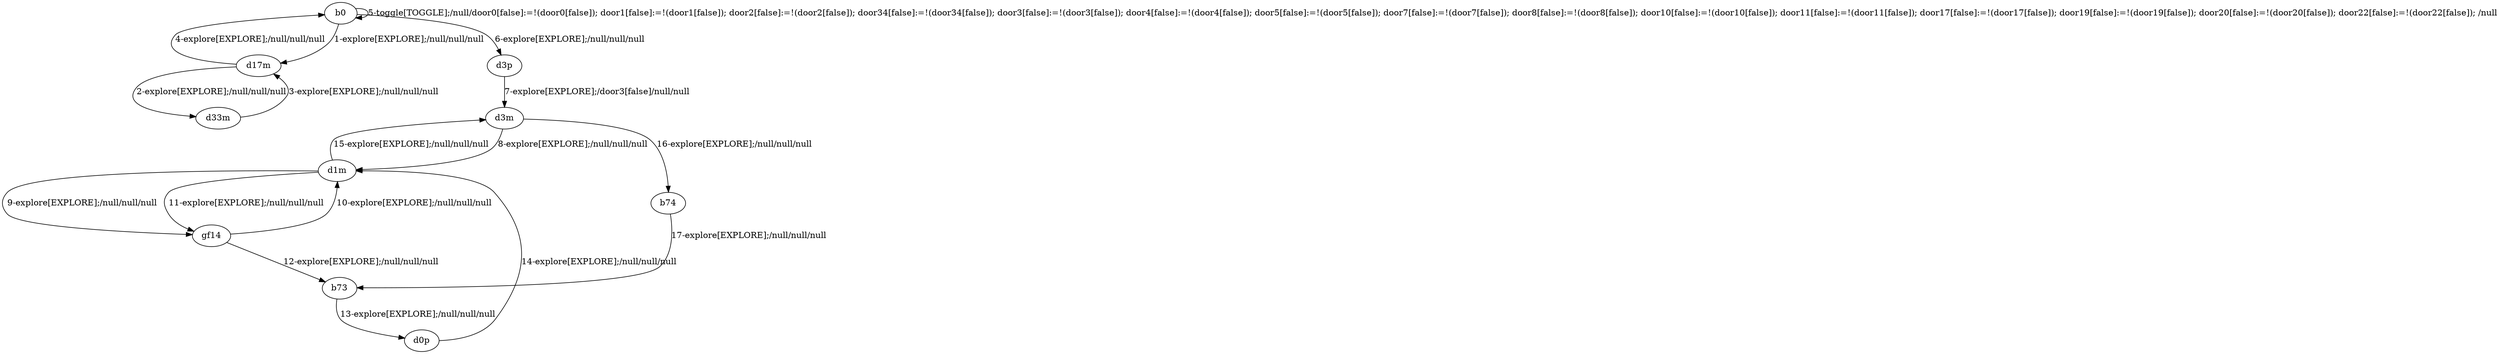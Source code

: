 # Total number of goals covered by this test: 1
# b74 --> b73

digraph g {
"b0" -> "d17m" [label = "1-explore[EXPLORE];/null/null/null"];
"d17m" -> "d33m" [label = "2-explore[EXPLORE];/null/null/null"];
"d33m" -> "d17m" [label = "3-explore[EXPLORE];/null/null/null"];
"d17m" -> "b0" [label = "4-explore[EXPLORE];/null/null/null"];
"b0" -> "b0" [label = "5-toggle[TOGGLE];/null/door0[false]:=!(door0[false]); door1[false]:=!(door1[false]); door2[false]:=!(door2[false]); door34[false]:=!(door34[false]); door3[false]:=!(door3[false]); door4[false]:=!(door4[false]); door5[false]:=!(door5[false]); door7[false]:=!(door7[false]); door8[false]:=!(door8[false]); door10[false]:=!(door10[false]); door11[false]:=!(door11[false]); door17[false]:=!(door17[false]); door19[false]:=!(door19[false]); door20[false]:=!(door20[false]); door22[false]:=!(door22[false]); /null"];
"b0" -> "d3p" [label = "6-explore[EXPLORE];/null/null/null"];
"d3p" -> "d3m" [label = "7-explore[EXPLORE];/door3[false]/null/null"];
"d3m" -> "d1m" [label = "8-explore[EXPLORE];/null/null/null"];
"d1m" -> "gf14" [label = "9-explore[EXPLORE];/null/null/null"];
"gf14" -> "d1m" [label = "10-explore[EXPLORE];/null/null/null"];
"d1m" -> "gf14" [label = "11-explore[EXPLORE];/null/null/null"];
"gf14" -> "b73" [label = "12-explore[EXPLORE];/null/null/null"];
"b73" -> "d0p" [label = "13-explore[EXPLORE];/null/null/null"];
"d0p" -> "d1m" [label = "14-explore[EXPLORE];/null/null/null"];
"d1m" -> "d3m" [label = "15-explore[EXPLORE];/null/null/null"];
"d3m" -> "b74" [label = "16-explore[EXPLORE];/null/null/null"];
"b74" -> "b73" [label = "17-explore[EXPLORE];/null/null/null"];
}